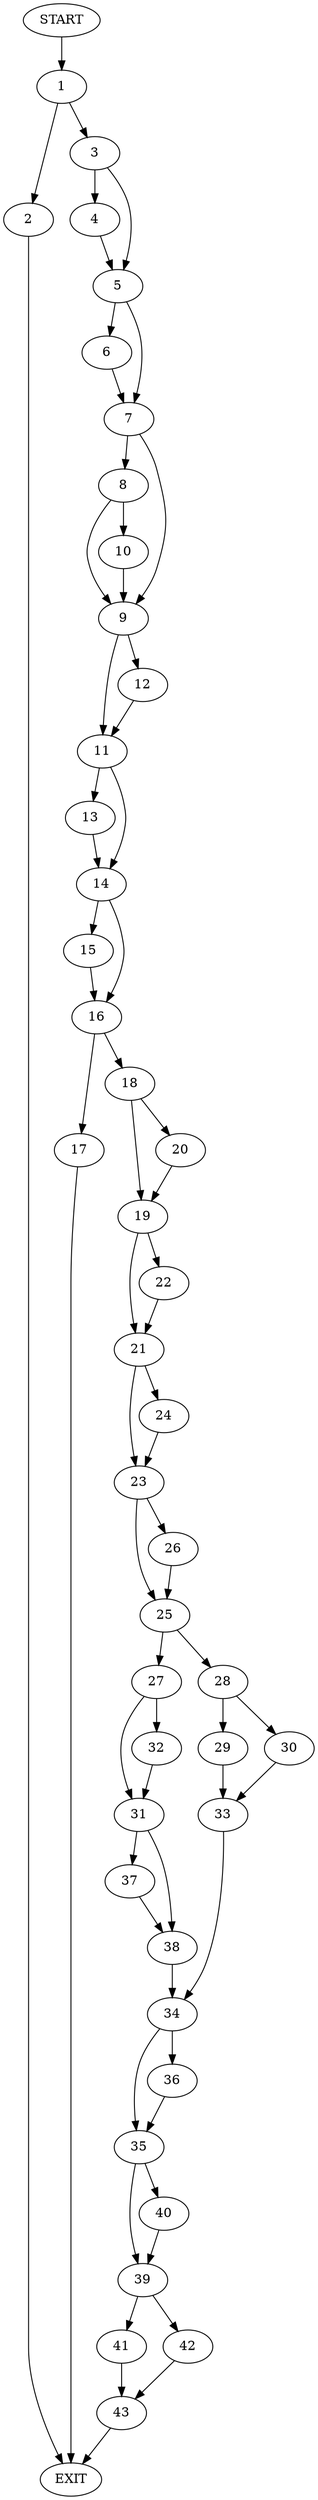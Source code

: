 digraph {
0 [label="START"]
44 [label="EXIT"]
0 -> 1
1 -> 2
1 -> 3
2 -> 44
3 -> 4
3 -> 5
5 -> 6
5 -> 7
4 -> 5
7 -> 8
7 -> 9
6 -> 7
8 -> 10
8 -> 9
9 -> 11
9 -> 12
10 -> 9
12 -> 11
11 -> 13
11 -> 14
14 -> 15
14 -> 16
13 -> 14
15 -> 16
16 -> 17
16 -> 18
17 -> 44
18 -> 19
18 -> 20
20 -> 19
19 -> 21
19 -> 22
21 -> 23
21 -> 24
22 -> 21
24 -> 23
23 -> 25
23 -> 26
26 -> 25
25 -> 27
25 -> 28
28 -> 29
28 -> 30
27 -> 31
27 -> 32
30 -> 33
29 -> 33
33 -> 34
34 -> 35
34 -> 36
31 -> 37
31 -> 38
32 -> 31
37 -> 38
38 -> 34
36 -> 35
35 -> 39
35 -> 40
39 -> 41
39 -> 42
40 -> 39
41 -> 43
42 -> 43
43 -> 44
}
